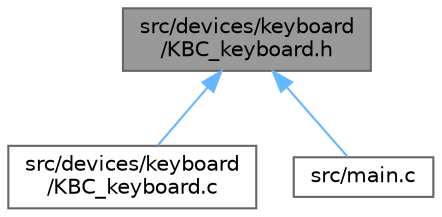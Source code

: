 digraph "src/devices/keyboard/KBC_keyboard.h"
{
 // LATEX_PDF_SIZE
  bgcolor="transparent";
  edge [fontname=Helvetica,fontsize=10,labelfontname=Helvetica,labelfontsize=10];
  node [fontname=Helvetica,fontsize=10,shape=box,height=0.2,width=0.4];
  Node1 [id="Node000001",label="src/devices/keyboard\l/KBC_keyboard.h",height=0.2,width=0.4,color="gray40", fillcolor="grey60", style="filled", fontcolor="black",tooltip=" "];
  Node1 -> Node2 [id="edge3_Node000001_Node000002",dir="back",color="steelblue1",style="solid",tooltip=" "];
  Node2 [id="Node000002",label="src/devices/keyboard\l/KBC_keyboard.c",height=0.2,width=0.4,color="grey40", fillcolor="white", style="filled",URL="$_k_b_c__keyboard_8c.html",tooltip=" "];
  Node1 -> Node3 [id="edge4_Node000001_Node000003",dir="back",color="steelblue1",style="solid",tooltip=" "];
  Node3 [id="Node000003",label="src/main.c",height=0.2,width=0.4,color="grey40", fillcolor="white", style="filled",URL="$main_8c.html",tooltip=" "];
}
